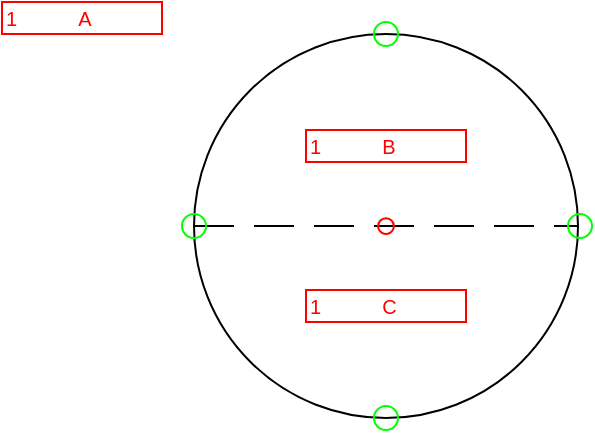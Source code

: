 <mxfile compressed="false" version="20.3.0" type="device">
  <diagram name="ND0025" id="1CP9VX86ncTdAmcYDIcw">
    <mxGraphModel dx="1422" dy="977" grid="1" gridSize="2" guides="1" tooltips="1" connect="1" arrows="1" fold="1" page="1" pageScale="1" pageWidth="1169" pageHeight="827" math="0" shadow="0">
      <root>
        <mxCell id="22vkG-h5v2N9dKBLQ-ZE-0" />
        <mxCell id="22vkG-h5v2N9dKBLQ-ZE-135" value="Label" style="locked=1;" parent="22vkG-h5v2N9dKBLQ-ZE-0" />
        <object label="%LabelLines%&amp;nbsp; &amp;nbsp; &amp;nbsp; &amp;nbsp; &amp;nbsp; &amp;nbsp;%LabelIndex%" placeholders="1" LabelLines="1" LabelIndex="A" id="U1XBBmectsp78E5T3mQc-1">
          <mxCell style="rounded=0;whiteSpace=wrap;html=1;fillColor=none;strokeColor=#FF0000;fontColor=#FF0000;fontSize=10;align=left;" parent="22vkG-h5v2N9dKBLQ-ZE-135" vertex="1">
            <mxGeometry x="160" y="80" width="80" height="16" as="geometry" />
          </mxCell>
        </object>
        <object label="%LabelLines%&amp;nbsp; &amp;nbsp; &amp;nbsp; &amp;nbsp; &amp;nbsp; &amp;nbsp;%LabelIndex%" placeholders="1" LabelLines="1" LabelIndex="B" id="XmIZ7bg3pY8JjkrYm192-2">
          <mxCell style="rounded=0;whiteSpace=wrap;html=1;fillColor=none;strokeColor=#FF0000;fontColor=#FF0000;fontSize=10;align=left;" parent="22vkG-h5v2N9dKBLQ-ZE-135" vertex="1">
            <mxGeometry x="312" y="144" width="80" height="16" as="geometry" />
          </mxCell>
        </object>
        <object label="%LabelLines%&amp;nbsp; &amp;nbsp; &amp;nbsp; &amp;nbsp; &amp;nbsp; &amp;nbsp;%LabelIndex%" placeholders="1" LabelLines="1" LabelIndex="C" id="XmIZ7bg3pY8JjkrYm192-3">
          <mxCell style="rounded=0;whiteSpace=wrap;html=1;fillColor=none;strokeColor=#FF0000;fontColor=#FF0000;fontSize=10;align=left;" parent="22vkG-h5v2N9dKBLQ-ZE-135" vertex="1">
            <mxGeometry x="312" y="224" width="80" height="16" as="geometry" />
          </mxCell>
        </object>
        <object label="Symbol" Width="12" Height="12" UoM="mm" id="22vkG-h5v2N9dKBLQ-ZE-138">
          <mxCell style="" parent="22vkG-h5v2N9dKBLQ-ZE-0" />
        </object>
        <mxCell id="XmIZ7bg3pY8JjkrYm192-0" value="" style="ellipse;whiteSpace=wrap;html=1;aspect=fixed;fillColor=none;" parent="22vkG-h5v2N9dKBLQ-ZE-138" vertex="1">
          <mxGeometry x="256" y="96" width="192" height="192" as="geometry" />
        </mxCell>
        <mxCell id="7w0WJwn57YqRhMr5QhnY-0" value="" style="endArrow=none;html=1;rounded=0;exitX=0;exitY=0.5;exitDx=0;exitDy=0;" parent="22vkG-h5v2N9dKBLQ-ZE-138" source="XmIZ7bg3pY8JjkrYm192-0" edge="1">
          <mxGeometry width="50" height="50" relative="1" as="geometry">
            <mxPoint x="262" y="192" as="sourcePoint" />
            <mxPoint x="276" y="192" as="targetPoint" />
          </mxGeometry>
        </mxCell>
        <mxCell id="7w0WJwn57YqRhMr5QhnY-1" value="" style="endArrow=none;html=1;rounded=0;" parent="22vkG-h5v2N9dKBLQ-ZE-138" edge="1">
          <mxGeometry width="50" height="50" relative="1" as="geometry">
            <mxPoint x="286" y="192" as="sourcePoint" />
            <mxPoint x="306" y="192" as="targetPoint" />
          </mxGeometry>
        </mxCell>
        <mxCell id="7w0WJwn57YqRhMr5QhnY-2" value="" style="endArrow=none;html=1;rounded=0;" parent="22vkG-h5v2N9dKBLQ-ZE-138" edge="1">
          <mxGeometry width="50" height="50" relative="1" as="geometry">
            <mxPoint x="316" y="192" as="sourcePoint" />
            <mxPoint x="336" y="192" as="targetPoint" />
          </mxGeometry>
        </mxCell>
        <mxCell id="7w0WJwn57YqRhMr5QhnY-3" value="" style="endArrow=none;html=1;rounded=0;" parent="22vkG-h5v2N9dKBLQ-ZE-138" edge="1">
          <mxGeometry width="50" height="50" relative="1" as="geometry">
            <mxPoint x="346" y="192" as="sourcePoint" />
            <mxPoint x="366" y="192" as="targetPoint" />
          </mxGeometry>
        </mxCell>
        <mxCell id="7w0WJwn57YqRhMr5QhnY-4" value="" style="endArrow=none;html=1;rounded=0;" parent="22vkG-h5v2N9dKBLQ-ZE-138" edge="1">
          <mxGeometry width="50" height="50" relative="1" as="geometry">
            <mxPoint x="376" y="192" as="sourcePoint" />
            <mxPoint x="396" y="192" as="targetPoint" />
          </mxGeometry>
        </mxCell>
        <mxCell id="7w0WJwn57YqRhMr5QhnY-5" value="" style="endArrow=none;html=1;rounded=0;" parent="22vkG-h5v2N9dKBLQ-ZE-138" edge="1">
          <mxGeometry width="50" height="50" relative="1" as="geometry">
            <mxPoint x="406" y="192" as="sourcePoint" />
            <mxPoint x="426" y="192" as="targetPoint" />
          </mxGeometry>
        </mxCell>
        <mxCell id="7w0WJwn57YqRhMr5QhnY-6" value="" style="endArrow=none;html=1;rounded=0;entryX=1;entryY=0.5;entryDx=0;entryDy=0;" parent="22vkG-h5v2N9dKBLQ-ZE-138" target="XmIZ7bg3pY8JjkrYm192-0" edge="1">
          <mxGeometry width="50" height="50" relative="1" as="geometry">
            <mxPoint x="436" y="192" as="sourcePoint" />
            <mxPoint x="447" y="192" as="targetPoint" />
          </mxGeometry>
        </mxCell>
        <mxCell id="22vkG-h5v2N9dKBLQ-ZE-124" value="Connection" style="locked=1;" parent="22vkG-h5v2N9dKBLQ-ZE-0" />
        <object label="Connection" PipingConnector="N" LabelConnector="N" SignalConnector="Y" Direction="180" AuxiliaryConnector="N" id="22vkG-h5v2N9dKBLQ-ZE-125">
          <mxCell style="vsdxID=1407;fillColor=none;gradientColor=none;shape=stencil(rVFbDsIgEDwNnyQU4glqvcfGblsilmZBS28vZGMsxg9j/JvZmX1kR5g2TLCg0CpE8hdcbR8nYY5CaztPSDZmJEwnTDt4wpH8be6ZL1CcBV39vUxI3KdKh1YbswPTEzuBzlmiVGmKau9zUKM+jlJJQrJBko8QrZ+rrQ5oRJnXyMHBWElhRVx25ebnw/5zVvPFWRm83jxY5zilvf4eSy5xpKZ7AA==);strokeColor=#00FF00;strokeWidth=1;points=[[0.5,0.5,0,0,0]];labelBackgroundColor=none;rounded=0;html=1;whiteSpace=wrap;aspect=fixed;noLabel=1;snapToPoint=1;container=0;fontSize=16;" parent="22vkG-h5v2N9dKBLQ-ZE-124" vertex="1">
            <mxGeometry x="250" y="186" width="12" height="12" as="geometry" />
          </mxCell>
        </object>
        <object label="Connection" PipingConnector="N" LabelConnector="N" SignalConnector="Y" Direction="0" AuxiliaryConnector="N" id="j2nrvzxkZ3BnKDXGnb-E-3">
          <mxCell style="vsdxID=1407;fillColor=none;gradientColor=none;shape=stencil(rVFbDsIgEDwNnyQU4glqvcfGblsilmZBS28vZGMsxg9j/JvZmX1kR5g2TLCg0CpE8hdcbR8nYY5CaztPSDZmJEwnTDt4wpH8be6ZL1CcBV39vUxI3KdKh1YbswPTEzuBzlmiVGmKau9zUKM+jlJJQrJBko8QrZ+rrQ5oRJnXyMHBWElhRVx25ebnw/5zVvPFWRm83jxY5zilvf4eSy5xpKZ7AA==);strokeColor=#00FF00;strokeWidth=1;points=[[0.5,0.5,0,0,0]];labelBackgroundColor=none;rounded=0;html=1;whiteSpace=wrap;aspect=fixed;noLabel=1;snapToPoint=1;container=0;fontSize=16;fontFamily=Helvetica;" parent="22vkG-h5v2N9dKBLQ-ZE-124" vertex="1">
            <mxGeometry x="443" y="186" width="12" height="12" as="geometry" />
          </mxCell>
        </object>
        <object label="Connection" PipingConnector="N" LabelConnector="N" SignalConnector="Y" Direction="270" AuxiliaryConnector="N" id="U1XBBmectsp78E5T3mQc-3">
          <mxCell style="vsdxID=1407;fillColor=none;gradientColor=none;shape=stencil(rVFbDsIgEDwNnyQU4glqvcfGblsilmZBS28vZGMsxg9j/JvZmX1kR5g2TLCg0CpE8hdcbR8nYY5CaztPSDZmJEwnTDt4wpH8be6ZL1CcBV39vUxI3KdKh1YbswPTEzuBzlmiVGmKau9zUKM+jlJJQrJBko8QrZ+rrQ5oRJnXyMHBWElhRVx25ebnw/5zVvPFWRm83jxY5zilvf4eSy5xpKZ7AA==);strokeColor=#00FF00;strokeWidth=1;points=[[0.5,0.5,0,0,0]];labelBackgroundColor=none;rounded=0;html=1;whiteSpace=wrap;aspect=fixed;noLabel=1;snapToPoint=1;container=0;fontSize=16;fontFamily=Helvetica;" parent="22vkG-h5v2N9dKBLQ-ZE-124" vertex="1">
            <mxGeometry x="346" y="90" width="12" height="12" as="geometry" />
          </mxCell>
        </object>
        <object label="Connection" PipingConnector="N" LabelConnector="N" SignalConnector="Y" Direction="90" AuxiliaryConnector="N" id="U1XBBmectsp78E5T3mQc-4">
          <mxCell style="vsdxID=1407;fillColor=none;gradientColor=none;shape=stencil(rVFbDsIgEDwNnyQU4glqvcfGblsilmZBS28vZGMsxg9j/JvZmX1kR5g2TLCg0CpE8hdcbR8nYY5CaztPSDZmJEwnTDt4wpH8be6ZL1CcBV39vUxI3KdKh1YbswPTEzuBzlmiVGmKau9zUKM+jlJJQrJBko8QrZ+rrQ5oRJnXyMHBWElhRVx25ebnw/5zVvPFWRm83jxY5zilvf4eSy5xpKZ7AA==);strokeColor=#00FF00;strokeWidth=1;points=[[0.5,0.5,0,0,0]];labelBackgroundColor=none;rounded=0;html=1;whiteSpace=wrap;aspect=fixed;noLabel=1;snapToPoint=1;container=0;fontSize=16;fontFamily=Helvetica;" parent="22vkG-h5v2N9dKBLQ-ZE-124" vertex="1">
            <mxGeometry x="346" y="282" width="12" height="12" as="geometry" />
          </mxCell>
        </object>
        <mxCell id="22vkG-h5v2N9dKBLQ-ZE-136" value="Origo" style="locked=1;" parent="22vkG-h5v2N9dKBLQ-ZE-0" />
        <object label="origo" H="12" W="12" UoM="mm" id="22vkG-h5v2N9dKBLQ-ZE-137">
          <mxCell style="vsdxID=1407;fillColor=none;gradientColor=none;shape=stencil(rVFbDsIgEDwNnyQU4glqvcfGblsilmZBS28vZGMsxg9j/JvZmX1kR5g2TLCg0CpE8hdcbR8nYY5CaztPSDZmJEwnTDt4wpH8be6ZL1CcBV39vUxI3KdKh1YbswPTEzuBzlmiVGmKau9zUKM+jlJJQrJBko8QrZ+rrQ5oRJnXyMHBWElhRVx25ebnw/5zVvPFWRm83jxY5zilvf4eSy5xpKZ7AA==);strokeColor=#ff0000;strokeWidth=1;points=[[0.5,0.5,0,0,0]];labelBackgroundColor=none;rounded=0;html=1;whiteSpace=wrap;aspect=fixed;noLabel=1;snapToPoint=1;" parent="22vkG-h5v2N9dKBLQ-ZE-136" vertex="1">
            <mxGeometry x="348.06" y="188.07" width="7.874" height="7.87" as="geometry" />
          </mxCell>
        </object>
      </root>
    </mxGraphModel>
  </diagram>
</mxfile>
